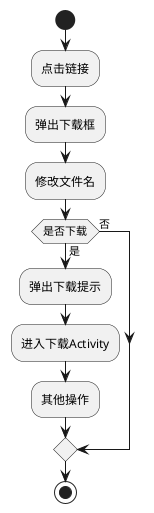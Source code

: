 @startuml
start
:点击链接;
:弹出下载框;
:修改文件名;
if (是否下载) then (是)
    :弹出下载提示;
    :进入下载Activity;
    :其他操作;
else (否)
endif
stop
@enduml